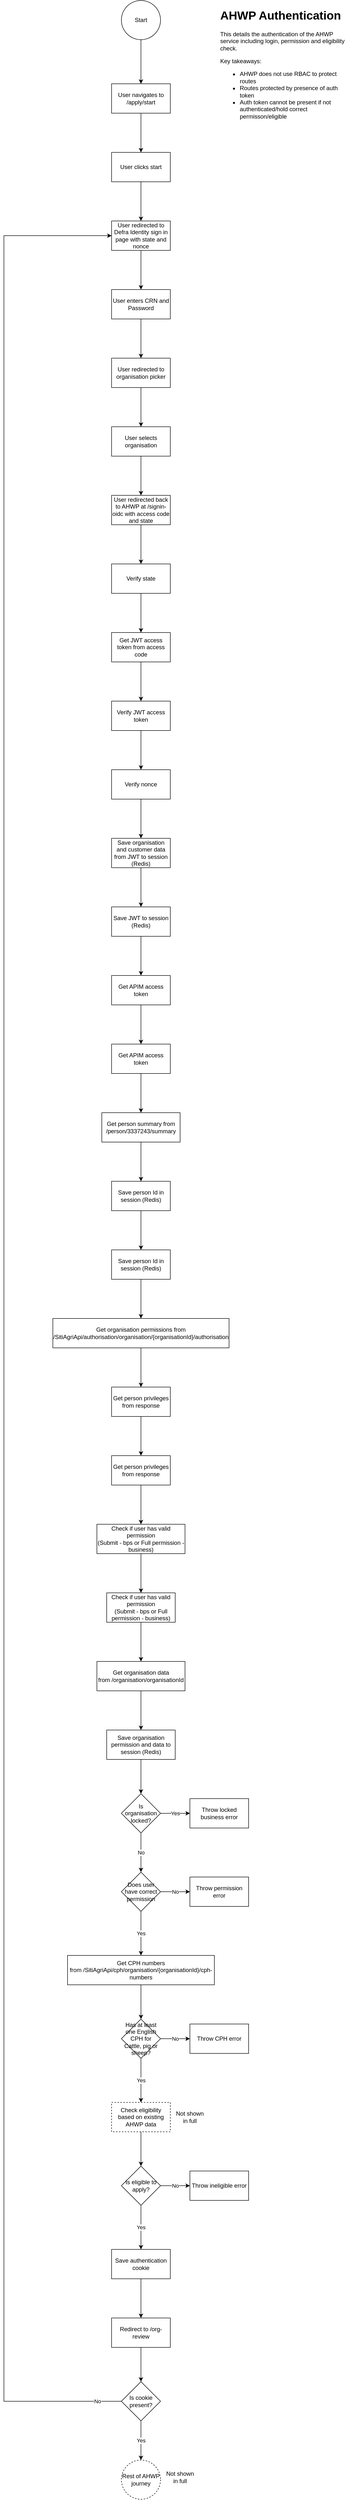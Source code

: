 <mxfile version="24.0.7" type="github">
  <diagram name="Page-1" id="2g7X5N9MNnFHZrMPLAFf">
    <mxGraphModel dx="2026" dy="1145" grid="1" gridSize="10" guides="1" tooltips="1" connect="1" arrows="1" fold="1" page="1" pageScale="1" pageWidth="850" pageHeight="1100" math="0" shadow="0">
      <root>
        <mxCell id="0" />
        <mxCell id="1" parent="0" />
        <mxCell id="oaBEjWoSFNYECVUoLakl-3" value="" style="edgeStyle=orthogonalEdgeStyle;rounded=0;orthogonalLoop=1;jettySize=auto;html=1;" edge="1" parent="1" source="oaBEjWoSFNYECVUoLakl-1" target="oaBEjWoSFNYECVUoLakl-2">
          <mxGeometry relative="1" as="geometry" />
        </mxCell>
        <mxCell id="oaBEjWoSFNYECVUoLakl-1" value="Start" style="ellipse;whiteSpace=wrap;html=1;aspect=fixed;" vertex="1" parent="1">
          <mxGeometry x="360" y="80" width="80" height="80" as="geometry" />
        </mxCell>
        <mxCell id="oaBEjWoSFNYECVUoLakl-5" value="" style="edgeStyle=orthogonalEdgeStyle;rounded=0;orthogonalLoop=1;jettySize=auto;html=1;" edge="1" parent="1" source="oaBEjWoSFNYECVUoLakl-2" target="oaBEjWoSFNYECVUoLakl-4">
          <mxGeometry relative="1" as="geometry" />
        </mxCell>
        <mxCell id="oaBEjWoSFNYECVUoLakl-2" value="User navigates to /apply/start" style="whiteSpace=wrap;html=1;" vertex="1" parent="1">
          <mxGeometry x="340" y="250" width="120" height="60" as="geometry" />
        </mxCell>
        <mxCell id="oaBEjWoSFNYECVUoLakl-7" value="" style="edgeStyle=orthogonalEdgeStyle;rounded=0;orthogonalLoop=1;jettySize=auto;html=1;" edge="1" parent="1" source="oaBEjWoSFNYECVUoLakl-4" target="oaBEjWoSFNYECVUoLakl-6">
          <mxGeometry relative="1" as="geometry" />
        </mxCell>
        <mxCell id="oaBEjWoSFNYECVUoLakl-4" value="User clicks start" style="whiteSpace=wrap;html=1;" vertex="1" parent="1">
          <mxGeometry x="340" y="390" width="120" height="60" as="geometry" />
        </mxCell>
        <mxCell id="oaBEjWoSFNYECVUoLakl-9" value="" style="edgeStyle=orthogonalEdgeStyle;rounded=0;orthogonalLoop=1;jettySize=auto;html=1;" edge="1" parent="1" source="oaBEjWoSFNYECVUoLakl-6" target="oaBEjWoSFNYECVUoLakl-8">
          <mxGeometry relative="1" as="geometry" />
        </mxCell>
        <mxCell id="oaBEjWoSFNYECVUoLakl-6" value="User redirected to Defra Identity sign in page with state and nonce" style="whiteSpace=wrap;html=1;" vertex="1" parent="1">
          <mxGeometry x="340" y="530" width="120" height="60" as="geometry" />
        </mxCell>
        <mxCell id="oaBEjWoSFNYECVUoLakl-11" value="" style="edgeStyle=orthogonalEdgeStyle;rounded=0;orthogonalLoop=1;jettySize=auto;html=1;" edge="1" parent="1" source="oaBEjWoSFNYECVUoLakl-8" target="oaBEjWoSFNYECVUoLakl-10">
          <mxGeometry relative="1" as="geometry" />
        </mxCell>
        <mxCell id="oaBEjWoSFNYECVUoLakl-8" value="User enters CRN and Password" style="whiteSpace=wrap;html=1;" vertex="1" parent="1">
          <mxGeometry x="340" y="670" width="120" height="60" as="geometry" />
        </mxCell>
        <mxCell id="oaBEjWoSFNYECVUoLakl-13" value="" style="edgeStyle=orthogonalEdgeStyle;rounded=0;orthogonalLoop=1;jettySize=auto;html=1;" edge="1" parent="1" source="oaBEjWoSFNYECVUoLakl-10" target="oaBEjWoSFNYECVUoLakl-12">
          <mxGeometry relative="1" as="geometry" />
        </mxCell>
        <mxCell id="oaBEjWoSFNYECVUoLakl-10" value="User redirected to organisation picker" style="whiteSpace=wrap;html=1;" vertex="1" parent="1">
          <mxGeometry x="340" y="810" width="120" height="60" as="geometry" />
        </mxCell>
        <mxCell id="oaBEjWoSFNYECVUoLakl-15" value="" style="edgeStyle=orthogonalEdgeStyle;rounded=0;orthogonalLoop=1;jettySize=auto;html=1;" edge="1" parent="1" source="oaBEjWoSFNYECVUoLakl-12" target="oaBEjWoSFNYECVUoLakl-14">
          <mxGeometry relative="1" as="geometry" />
        </mxCell>
        <mxCell id="oaBEjWoSFNYECVUoLakl-12" value="User selects organisation" style="whiteSpace=wrap;html=1;" vertex="1" parent="1">
          <mxGeometry x="340" y="950" width="120" height="60" as="geometry" />
        </mxCell>
        <mxCell id="oaBEjWoSFNYECVUoLakl-17" value="" style="edgeStyle=orthogonalEdgeStyle;rounded=0;orthogonalLoop=1;jettySize=auto;html=1;" edge="1" parent="1" source="oaBEjWoSFNYECVUoLakl-14" target="oaBEjWoSFNYECVUoLakl-16">
          <mxGeometry relative="1" as="geometry" />
        </mxCell>
        <mxCell id="oaBEjWoSFNYECVUoLakl-14" value="User redirected back to AHWP at /signin-oidc with access code and state" style="whiteSpace=wrap;html=1;" vertex="1" parent="1">
          <mxGeometry x="340" y="1090" width="120" height="60" as="geometry" />
        </mxCell>
        <mxCell id="oaBEjWoSFNYECVUoLakl-19" value="" style="edgeStyle=orthogonalEdgeStyle;rounded=0;orthogonalLoop=1;jettySize=auto;html=1;" edge="1" parent="1" source="oaBEjWoSFNYECVUoLakl-16" target="oaBEjWoSFNYECVUoLakl-18">
          <mxGeometry relative="1" as="geometry" />
        </mxCell>
        <mxCell id="oaBEjWoSFNYECVUoLakl-16" value="Verify state" style="whiteSpace=wrap;html=1;" vertex="1" parent="1">
          <mxGeometry x="340" y="1230" width="120" height="60" as="geometry" />
        </mxCell>
        <mxCell id="oaBEjWoSFNYECVUoLakl-21" value="" style="edgeStyle=orthogonalEdgeStyle;rounded=0;orthogonalLoop=1;jettySize=auto;html=1;" edge="1" parent="1" source="oaBEjWoSFNYECVUoLakl-18" target="oaBEjWoSFNYECVUoLakl-20">
          <mxGeometry relative="1" as="geometry" />
        </mxCell>
        <mxCell id="oaBEjWoSFNYECVUoLakl-18" value="Get JWT access token from access code" style="whiteSpace=wrap;html=1;" vertex="1" parent="1">
          <mxGeometry x="340" y="1370" width="120" height="60" as="geometry" />
        </mxCell>
        <mxCell id="oaBEjWoSFNYECVUoLakl-23" value="" style="edgeStyle=orthogonalEdgeStyle;rounded=0;orthogonalLoop=1;jettySize=auto;html=1;" edge="1" parent="1" source="oaBEjWoSFNYECVUoLakl-20" target="oaBEjWoSFNYECVUoLakl-22">
          <mxGeometry relative="1" as="geometry" />
        </mxCell>
        <mxCell id="oaBEjWoSFNYECVUoLakl-20" value="Verify JWT access token" style="whiteSpace=wrap;html=1;" vertex="1" parent="1">
          <mxGeometry x="340" y="1510" width="120" height="60" as="geometry" />
        </mxCell>
        <mxCell id="oaBEjWoSFNYECVUoLakl-25" value="" style="edgeStyle=orthogonalEdgeStyle;rounded=0;orthogonalLoop=1;jettySize=auto;html=1;" edge="1" parent="1" source="oaBEjWoSFNYECVUoLakl-22" target="oaBEjWoSFNYECVUoLakl-24">
          <mxGeometry relative="1" as="geometry" />
        </mxCell>
        <mxCell id="oaBEjWoSFNYECVUoLakl-22" value="Verify nonce" style="whiteSpace=wrap;html=1;" vertex="1" parent="1">
          <mxGeometry x="340" y="1650" width="120" height="60" as="geometry" />
        </mxCell>
        <mxCell id="oaBEjWoSFNYECVUoLakl-27" value="" style="edgeStyle=orthogonalEdgeStyle;rounded=0;orthogonalLoop=1;jettySize=auto;html=1;" edge="1" parent="1" source="oaBEjWoSFNYECVUoLakl-24" target="oaBEjWoSFNYECVUoLakl-26">
          <mxGeometry relative="1" as="geometry" />
        </mxCell>
        <mxCell id="oaBEjWoSFNYECVUoLakl-24" value="Save organisation and customer data from JWT to session (Redis)" style="whiteSpace=wrap;html=1;" vertex="1" parent="1">
          <mxGeometry x="340" y="1790" width="120" height="60" as="geometry" />
        </mxCell>
        <mxCell id="oaBEjWoSFNYECVUoLakl-29" value="" style="edgeStyle=orthogonalEdgeStyle;rounded=0;orthogonalLoop=1;jettySize=auto;html=1;" edge="1" parent="1" source="oaBEjWoSFNYECVUoLakl-26" target="oaBEjWoSFNYECVUoLakl-28">
          <mxGeometry relative="1" as="geometry" />
        </mxCell>
        <mxCell id="oaBEjWoSFNYECVUoLakl-26" value="Save JWT to session (Redis)" style="whiteSpace=wrap;html=1;" vertex="1" parent="1">
          <mxGeometry x="340" y="1930" width="120" height="60" as="geometry" />
        </mxCell>
        <mxCell id="oaBEjWoSFNYECVUoLakl-31" value="" style="edgeStyle=orthogonalEdgeStyle;rounded=0;orthogonalLoop=1;jettySize=auto;html=1;" edge="1" parent="1" source="oaBEjWoSFNYECVUoLakl-28" target="oaBEjWoSFNYECVUoLakl-30">
          <mxGeometry relative="1" as="geometry" />
        </mxCell>
        <mxCell id="oaBEjWoSFNYECVUoLakl-28" value="Get APIM access token" style="whiteSpace=wrap;html=1;" vertex="1" parent="1">
          <mxGeometry x="340" y="2070" width="120" height="60" as="geometry" />
        </mxCell>
        <mxCell id="oaBEjWoSFNYECVUoLakl-33" value="" style="edgeStyle=orthogonalEdgeStyle;rounded=0;orthogonalLoop=1;jettySize=auto;html=1;" edge="1" parent="1" source="oaBEjWoSFNYECVUoLakl-30" target="oaBEjWoSFNYECVUoLakl-32">
          <mxGeometry relative="1" as="geometry" />
        </mxCell>
        <mxCell id="oaBEjWoSFNYECVUoLakl-30" value="Get APIM access token" style="whiteSpace=wrap;html=1;" vertex="1" parent="1">
          <mxGeometry x="340" y="2210" width="120" height="60" as="geometry" />
        </mxCell>
        <mxCell id="oaBEjWoSFNYECVUoLakl-35" value="" style="edgeStyle=orthogonalEdgeStyle;rounded=0;orthogonalLoop=1;jettySize=auto;html=1;" edge="1" parent="1" source="oaBEjWoSFNYECVUoLakl-32" target="oaBEjWoSFNYECVUoLakl-34">
          <mxGeometry relative="1" as="geometry" />
        </mxCell>
        <mxCell id="oaBEjWoSFNYECVUoLakl-32" value="Get person summary from /person/3337243/summary" style="whiteSpace=wrap;html=1;" vertex="1" parent="1">
          <mxGeometry x="320" y="2350" width="160" height="60" as="geometry" />
        </mxCell>
        <mxCell id="oaBEjWoSFNYECVUoLakl-37" value="" style="edgeStyle=orthogonalEdgeStyle;rounded=0;orthogonalLoop=1;jettySize=auto;html=1;" edge="1" parent="1" source="oaBEjWoSFNYECVUoLakl-34" target="oaBEjWoSFNYECVUoLakl-36">
          <mxGeometry relative="1" as="geometry" />
        </mxCell>
        <mxCell id="oaBEjWoSFNYECVUoLakl-34" value="Save person Id in session (Redis)" style="whiteSpace=wrap;html=1;" vertex="1" parent="1">
          <mxGeometry x="340" y="2490" width="120" height="60" as="geometry" />
        </mxCell>
        <mxCell id="oaBEjWoSFNYECVUoLakl-39" value="" style="edgeStyle=orthogonalEdgeStyle;rounded=0;orthogonalLoop=1;jettySize=auto;html=1;" edge="1" parent="1" source="oaBEjWoSFNYECVUoLakl-36" target="oaBEjWoSFNYECVUoLakl-38">
          <mxGeometry relative="1" as="geometry" />
        </mxCell>
        <mxCell id="oaBEjWoSFNYECVUoLakl-36" value="Save person Id in session (Redis)" style="whiteSpace=wrap;html=1;" vertex="1" parent="1">
          <mxGeometry x="340" y="2630" width="120" height="60" as="geometry" />
        </mxCell>
        <mxCell id="oaBEjWoSFNYECVUoLakl-41" value="" style="edgeStyle=orthogonalEdgeStyle;rounded=0;orthogonalLoop=1;jettySize=auto;html=1;" edge="1" parent="1" source="oaBEjWoSFNYECVUoLakl-38" target="oaBEjWoSFNYECVUoLakl-40">
          <mxGeometry relative="1" as="geometry" />
        </mxCell>
        <mxCell id="oaBEjWoSFNYECVUoLakl-38" value="Get organisation permissions from /SitiAgriApi/authorisation/organisation/{organisationId}/authorisation" style="whiteSpace=wrap;html=1;" vertex="1" parent="1">
          <mxGeometry x="220" y="2770" width="360" height="60" as="geometry" />
        </mxCell>
        <mxCell id="oaBEjWoSFNYECVUoLakl-43" value="" style="edgeStyle=orthogonalEdgeStyle;rounded=0;orthogonalLoop=1;jettySize=auto;html=1;" edge="1" parent="1" source="oaBEjWoSFNYECVUoLakl-40" target="oaBEjWoSFNYECVUoLakl-42">
          <mxGeometry relative="1" as="geometry" />
        </mxCell>
        <mxCell id="oaBEjWoSFNYECVUoLakl-40" value="Get person privileges from response" style="whiteSpace=wrap;html=1;" vertex="1" parent="1">
          <mxGeometry x="340" y="2910" width="120" height="60" as="geometry" />
        </mxCell>
        <mxCell id="oaBEjWoSFNYECVUoLakl-45" value="" style="edgeStyle=orthogonalEdgeStyle;rounded=0;orthogonalLoop=1;jettySize=auto;html=1;" edge="1" parent="1" source="oaBEjWoSFNYECVUoLakl-42" target="oaBEjWoSFNYECVUoLakl-44">
          <mxGeometry relative="1" as="geometry" />
        </mxCell>
        <mxCell id="oaBEjWoSFNYECVUoLakl-42" value="Get person privileges from response" style="whiteSpace=wrap;html=1;" vertex="1" parent="1">
          <mxGeometry x="340" y="3050" width="120" height="60" as="geometry" />
        </mxCell>
        <mxCell id="oaBEjWoSFNYECVUoLakl-47" value="" style="edgeStyle=orthogonalEdgeStyle;rounded=0;orthogonalLoop=1;jettySize=auto;html=1;" edge="1" parent="1" source="oaBEjWoSFNYECVUoLakl-44" target="oaBEjWoSFNYECVUoLakl-46">
          <mxGeometry relative="1" as="geometry" />
        </mxCell>
        <mxCell id="oaBEjWoSFNYECVUoLakl-44" value="Check if user has valid permission&lt;div&gt;(Submit - bps or Full permission - business)&lt;/div&gt;" style="whiteSpace=wrap;html=1;" vertex="1" parent="1">
          <mxGeometry x="310" y="3190" width="180" height="60" as="geometry" />
        </mxCell>
        <mxCell id="oaBEjWoSFNYECVUoLakl-49" value="" style="edgeStyle=orthogonalEdgeStyle;rounded=0;orthogonalLoop=1;jettySize=auto;html=1;" edge="1" parent="1" source="oaBEjWoSFNYECVUoLakl-46" target="oaBEjWoSFNYECVUoLakl-48">
          <mxGeometry relative="1" as="geometry" />
        </mxCell>
        <mxCell id="oaBEjWoSFNYECVUoLakl-46" value="Check if user has valid permission&lt;div&gt;(Submit - bps or Full permission - business)&lt;/div&gt;" style="whiteSpace=wrap;html=1;" vertex="1" parent="1">
          <mxGeometry x="330" y="3330" width="140" height="60" as="geometry" />
        </mxCell>
        <mxCell id="oaBEjWoSFNYECVUoLakl-51" value="" style="edgeStyle=orthogonalEdgeStyle;rounded=0;orthogonalLoop=1;jettySize=auto;html=1;" edge="1" parent="1" source="oaBEjWoSFNYECVUoLakl-48" target="oaBEjWoSFNYECVUoLakl-50">
          <mxGeometry relative="1" as="geometry" />
        </mxCell>
        <mxCell id="oaBEjWoSFNYECVUoLakl-48" value="Get organisation data from&amp;nbsp;/organisation/organisationId" style="whiteSpace=wrap;html=1;" vertex="1" parent="1">
          <mxGeometry x="310" y="3470" width="180" height="60" as="geometry" />
        </mxCell>
        <mxCell id="oaBEjWoSFNYECVUoLakl-57" value="" style="edgeStyle=orthogonalEdgeStyle;rounded=0;orthogonalLoop=1;jettySize=auto;html=1;" edge="1" parent="1" source="oaBEjWoSFNYECVUoLakl-50" target="oaBEjWoSFNYECVUoLakl-56">
          <mxGeometry relative="1" as="geometry" />
        </mxCell>
        <mxCell id="oaBEjWoSFNYECVUoLakl-50" value="Save organisation permission and data to session (Redis)" style="whiteSpace=wrap;html=1;" vertex="1" parent="1">
          <mxGeometry x="330" y="3610" width="140" height="60" as="geometry" />
        </mxCell>
        <mxCell id="oaBEjWoSFNYECVUoLakl-59" value="Yes" style="edgeStyle=orthogonalEdgeStyle;rounded=0;orthogonalLoop=1;jettySize=auto;html=1;" edge="1" parent="1" source="oaBEjWoSFNYECVUoLakl-56" target="oaBEjWoSFNYECVUoLakl-58">
          <mxGeometry relative="1" as="geometry" />
        </mxCell>
        <mxCell id="oaBEjWoSFNYECVUoLakl-61" value="No" style="edgeStyle=orthogonalEdgeStyle;rounded=0;orthogonalLoop=1;jettySize=auto;html=1;" edge="1" parent="1" source="oaBEjWoSFNYECVUoLakl-56" target="oaBEjWoSFNYECVUoLakl-60">
          <mxGeometry relative="1" as="geometry" />
        </mxCell>
        <mxCell id="oaBEjWoSFNYECVUoLakl-56" value="Is organisation locked?" style="rhombus;whiteSpace=wrap;html=1;" vertex="1" parent="1">
          <mxGeometry x="360" y="3740" width="80" height="80" as="geometry" />
        </mxCell>
        <mxCell id="oaBEjWoSFNYECVUoLakl-58" value="Throw locked business error" style="whiteSpace=wrap;html=1;" vertex="1" parent="1">
          <mxGeometry x="500" y="3750" width="120" height="60" as="geometry" />
        </mxCell>
        <mxCell id="oaBEjWoSFNYECVUoLakl-63" value="No" style="edgeStyle=orthogonalEdgeStyle;rounded=0;orthogonalLoop=1;jettySize=auto;html=1;" edge="1" parent="1" source="oaBEjWoSFNYECVUoLakl-60" target="oaBEjWoSFNYECVUoLakl-62">
          <mxGeometry relative="1" as="geometry" />
        </mxCell>
        <mxCell id="oaBEjWoSFNYECVUoLakl-65" value="Yes" style="edgeStyle=orthogonalEdgeStyle;rounded=0;orthogonalLoop=1;jettySize=auto;html=1;" edge="1" parent="1" source="oaBEjWoSFNYECVUoLakl-60" target="oaBEjWoSFNYECVUoLakl-64">
          <mxGeometry relative="1" as="geometry" />
        </mxCell>
        <mxCell id="oaBEjWoSFNYECVUoLakl-60" value="Does user have correct permission" style="rhombus;whiteSpace=wrap;html=1;" vertex="1" parent="1">
          <mxGeometry x="360" y="3900" width="80" height="80" as="geometry" />
        </mxCell>
        <mxCell id="oaBEjWoSFNYECVUoLakl-62" value="Throw permission error" style="whiteSpace=wrap;html=1;" vertex="1" parent="1">
          <mxGeometry x="500" y="3910" width="120" height="60" as="geometry" />
        </mxCell>
        <mxCell id="oaBEjWoSFNYECVUoLakl-69" value="" style="edgeStyle=orthogonalEdgeStyle;rounded=0;orthogonalLoop=1;jettySize=auto;html=1;" edge="1" parent="1" source="oaBEjWoSFNYECVUoLakl-64" target="oaBEjWoSFNYECVUoLakl-68">
          <mxGeometry relative="1" as="geometry" />
        </mxCell>
        <mxCell id="oaBEjWoSFNYECVUoLakl-64" value="Get CPH numbers from&amp;nbsp;/SitiAgriApi/cph/organisation/{organisationId}/cph-numbers" style="whiteSpace=wrap;html=1;" vertex="1" parent="1">
          <mxGeometry x="250" y="4070" width="300" height="60" as="geometry" />
        </mxCell>
        <mxCell id="oaBEjWoSFNYECVUoLakl-71" value="No" style="edgeStyle=orthogonalEdgeStyle;rounded=0;orthogonalLoop=1;jettySize=auto;html=1;" edge="1" parent="1" source="oaBEjWoSFNYECVUoLakl-68" target="oaBEjWoSFNYECVUoLakl-70">
          <mxGeometry relative="1" as="geometry" />
        </mxCell>
        <mxCell id="oaBEjWoSFNYECVUoLakl-73" value="Yes" style="edgeStyle=orthogonalEdgeStyle;rounded=0;orthogonalLoop=1;jettySize=auto;html=1;" edge="1" parent="1" source="oaBEjWoSFNYECVUoLakl-68" target="oaBEjWoSFNYECVUoLakl-72">
          <mxGeometry relative="1" as="geometry" />
        </mxCell>
        <mxCell id="oaBEjWoSFNYECVUoLakl-68" value="Has at least one English CPH for Cattle, pig or sheep?" style="rhombus;whiteSpace=wrap;html=1;" vertex="1" parent="1">
          <mxGeometry x="360" y="4200" width="80" height="80" as="geometry" />
        </mxCell>
        <mxCell id="oaBEjWoSFNYECVUoLakl-70" value="Throw CPH error" style="whiteSpace=wrap;html=1;" vertex="1" parent="1">
          <mxGeometry x="500" y="4210" width="120" height="60" as="geometry" />
        </mxCell>
        <mxCell id="oaBEjWoSFNYECVUoLakl-75" value="" style="edgeStyle=orthogonalEdgeStyle;rounded=0;orthogonalLoop=1;jettySize=auto;html=1;" edge="1" parent="1" source="oaBEjWoSFNYECVUoLakl-72" target="oaBEjWoSFNYECVUoLakl-74">
          <mxGeometry relative="1" as="geometry" />
        </mxCell>
        <mxCell id="oaBEjWoSFNYECVUoLakl-72" value="Check eligibility based on existing AHWP data" style="whiteSpace=wrap;html=1;dashed=1;" vertex="1" parent="1">
          <mxGeometry x="340" y="4370" width="120" height="60" as="geometry" />
        </mxCell>
        <mxCell id="oaBEjWoSFNYECVUoLakl-77" value="No" style="edgeStyle=orthogonalEdgeStyle;rounded=0;orthogonalLoop=1;jettySize=auto;html=1;" edge="1" parent="1" source="oaBEjWoSFNYECVUoLakl-74" target="oaBEjWoSFNYECVUoLakl-76">
          <mxGeometry relative="1" as="geometry" />
        </mxCell>
        <mxCell id="oaBEjWoSFNYECVUoLakl-80" value="Yes" style="edgeStyle=orthogonalEdgeStyle;rounded=0;orthogonalLoop=1;jettySize=auto;html=1;" edge="1" parent="1" source="oaBEjWoSFNYECVUoLakl-74" target="oaBEjWoSFNYECVUoLakl-79">
          <mxGeometry relative="1" as="geometry" />
        </mxCell>
        <mxCell id="oaBEjWoSFNYECVUoLakl-74" value="Is eligible to apply?" style="rhombus;whiteSpace=wrap;html=1;" vertex="1" parent="1">
          <mxGeometry x="360" y="4500" width="80" height="80" as="geometry" />
        </mxCell>
        <mxCell id="oaBEjWoSFNYECVUoLakl-76" value="Throw ineligible error" style="whiteSpace=wrap;html=1;" vertex="1" parent="1">
          <mxGeometry x="500" y="4510" width="120" height="60" as="geometry" />
        </mxCell>
        <mxCell id="oaBEjWoSFNYECVUoLakl-78" value="Not shown in full" style="text;html=1;align=center;verticalAlign=middle;whiteSpace=wrap;rounded=0;" vertex="1" parent="1">
          <mxGeometry x="470" y="4385" width="60" height="30" as="geometry" />
        </mxCell>
        <mxCell id="oaBEjWoSFNYECVUoLakl-82" value="" style="edgeStyle=orthogonalEdgeStyle;rounded=0;orthogonalLoop=1;jettySize=auto;html=1;" edge="1" parent="1" source="oaBEjWoSFNYECVUoLakl-79" target="oaBEjWoSFNYECVUoLakl-81">
          <mxGeometry relative="1" as="geometry" />
        </mxCell>
        <mxCell id="oaBEjWoSFNYECVUoLakl-79" value="Save authentication cookie" style="whiteSpace=wrap;html=1;" vertex="1" parent="1">
          <mxGeometry x="340" y="4670" width="120" height="60" as="geometry" />
        </mxCell>
        <mxCell id="oaBEjWoSFNYECVUoLakl-86" value="" style="edgeStyle=orthogonalEdgeStyle;rounded=0;orthogonalLoop=1;jettySize=auto;html=1;" edge="1" parent="1" source="oaBEjWoSFNYECVUoLakl-81" target="oaBEjWoSFNYECVUoLakl-85">
          <mxGeometry relative="1" as="geometry" />
        </mxCell>
        <mxCell id="oaBEjWoSFNYECVUoLakl-81" value="Redirect to /org-review" style="whiteSpace=wrap;html=1;" vertex="1" parent="1">
          <mxGeometry x="340" y="4810" width="120" height="60" as="geometry" />
        </mxCell>
        <mxCell id="oaBEjWoSFNYECVUoLakl-87" value="No" style="edgeStyle=orthogonalEdgeStyle;rounded=0;orthogonalLoop=1;jettySize=auto;html=1;entryX=0;entryY=0.5;entryDx=0;entryDy=0;" edge="1" parent="1" source="oaBEjWoSFNYECVUoLakl-85" target="oaBEjWoSFNYECVUoLakl-6">
          <mxGeometry x="-0.98" relative="1" as="geometry">
            <Array as="points">
              <mxPoint x="120" y="4980" />
              <mxPoint x="120" y="560" />
            </Array>
            <mxPoint as="offset" />
          </mxGeometry>
        </mxCell>
        <mxCell id="oaBEjWoSFNYECVUoLakl-89" value="Yes" style="edgeStyle=orthogonalEdgeStyle;rounded=0;orthogonalLoop=1;jettySize=auto;html=1;" edge="1" parent="1" source="oaBEjWoSFNYECVUoLakl-85" target="oaBEjWoSFNYECVUoLakl-88">
          <mxGeometry relative="1" as="geometry" />
        </mxCell>
        <mxCell id="oaBEjWoSFNYECVUoLakl-85" value="Is cookie present?" style="rhombus;whiteSpace=wrap;html=1;" vertex="1" parent="1">
          <mxGeometry x="360" y="4940" width="80" height="80" as="geometry" />
        </mxCell>
        <mxCell id="oaBEjWoSFNYECVUoLakl-88" value="Rest of AHWP journey" style="ellipse;whiteSpace=wrap;html=1;dashed=1;" vertex="1" parent="1">
          <mxGeometry x="360" y="5100" width="80" height="80" as="geometry" />
        </mxCell>
        <mxCell id="oaBEjWoSFNYECVUoLakl-90" value="Not shown in full" style="text;html=1;align=center;verticalAlign=middle;whiteSpace=wrap;rounded=0;" vertex="1" parent="1">
          <mxGeometry x="450" y="5120" width="60" height="30" as="geometry" />
        </mxCell>
        <mxCell id="oaBEjWoSFNYECVUoLakl-91" value="&lt;h1 style=&quot;margin-top: 0px;&quot;&gt;AHWP Authentication&lt;/h1&gt;&lt;p&gt;This details the authentication of the AHWP service including login, permission and eligibility check.&lt;/p&gt;&lt;p&gt;Key takeaways:&lt;/p&gt;&lt;p&gt;&lt;/p&gt;&lt;ul&gt;&lt;li&gt;AHWP does not use RBAC to protect routes&lt;/li&gt;&lt;li&gt;Routes protected by presence of auth token&lt;/li&gt;&lt;li&gt;Auth token cannot be present if not authenticated/hold correct permisson/eligible&lt;/li&gt;&lt;/ul&gt;&lt;p&gt;&lt;/p&gt;" style="text;html=1;whiteSpace=wrap;overflow=hidden;rounded=0;" vertex="1" parent="1">
          <mxGeometry x="560" y="90" width="260" height="250" as="geometry" />
        </mxCell>
      </root>
    </mxGraphModel>
  </diagram>
</mxfile>
